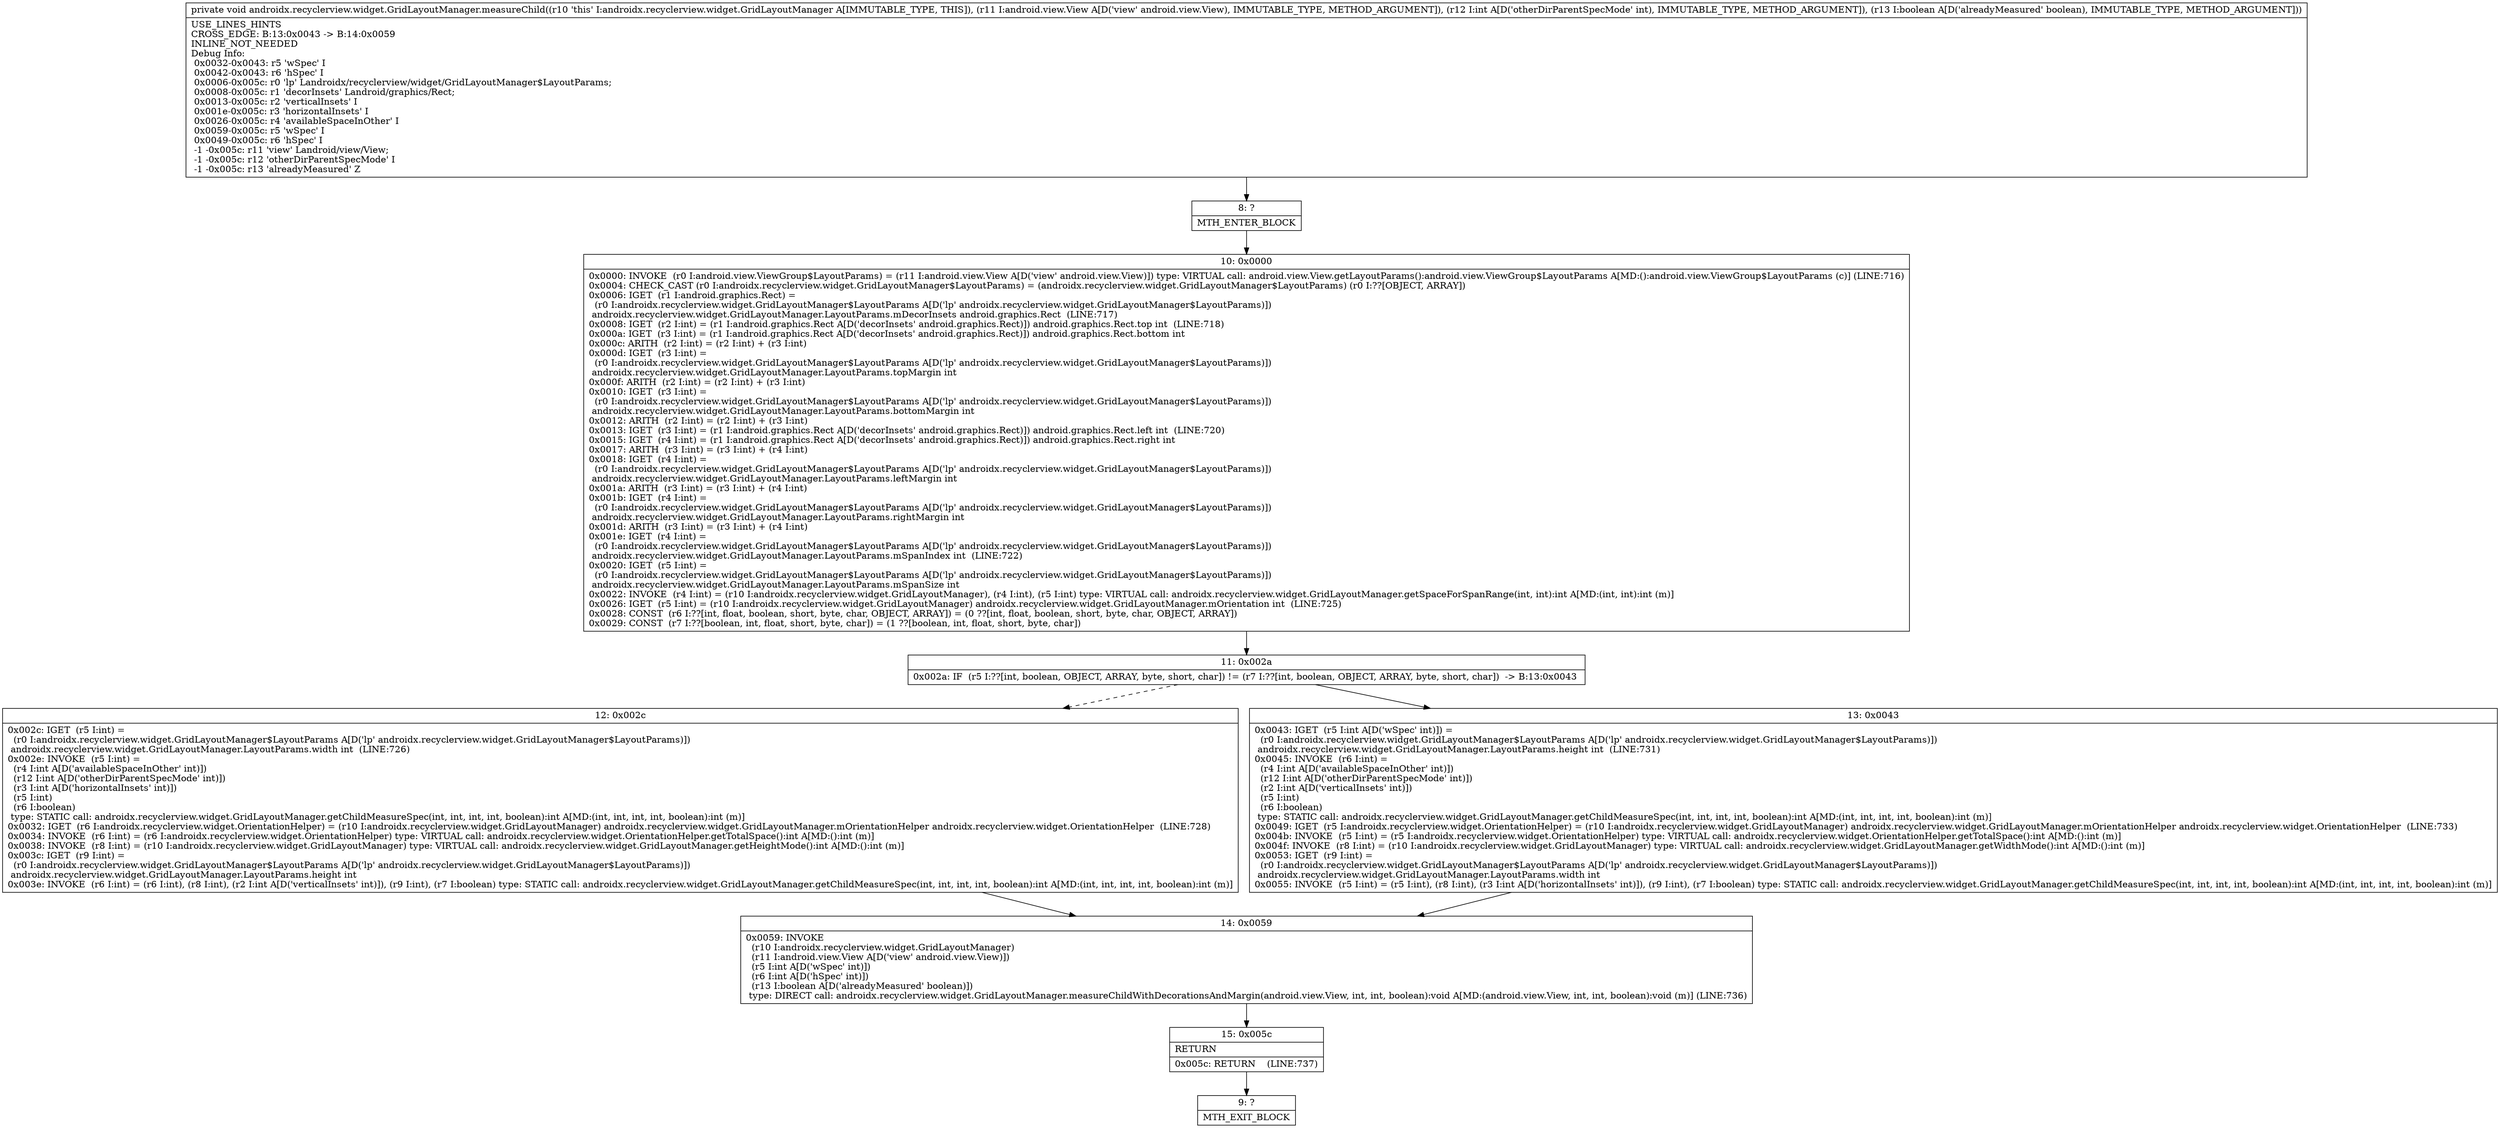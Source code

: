 digraph "CFG forandroidx.recyclerview.widget.GridLayoutManager.measureChild(Landroid\/view\/View;IZ)V" {
Node_8 [shape=record,label="{8\:\ ?|MTH_ENTER_BLOCK\l}"];
Node_10 [shape=record,label="{10\:\ 0x0000|0x0000: INVOKE  (r0 I:android.view.ViewGroup$LayoutParams) = (r11 I:android.view.View A[D('view' android.view.View)]) type: VIRTUAL call: android.view.View.getLayoutParams():android.view.ViewGroup$LayoutParams A[MD:():android.view.ViewGroup$LayoutParams (c)] (LINE:716)\l0x0004: CHECK_CAST (r0 I:androidx.recyclerview.widget.GridLayoutManager$LayoutParams) = (androidx.recyclerview.widget.GridLayoutManager$LayoutParams) (r0 I:??[OBJECT, ARRAY]) \l0x0006: IGET  (r1 I:android.graphics.Rect) = \l  (r0 I:androidx.recyclerview.widget.GridLayoutManager$LayoutParams A[D('lp' androidx.recyclerview.widget.GridLayoutManager$LayoutParams)])\l androidx.recyclerview.widget.GridLayoutManager.LayoutParams.mDecorInsets android.graphics.Rect  (LINE:717)\l0x0008: IGET  (r2 I:int) = (r1 I:android.graphics.Rect A[D('decorInsets' android.graphics.Rect)]) android.graphics.Rect.top int  (LINE:718)\l0x000a: IGET  (r3 I:int) = (r1 I:android.graphics.Rect A[D('decorInsets' android.graphics.Rect)]) android.graphics.Rect.bottom int \l0x000c: ARITH  (r2 I:int) = (r2 I:int) + (r3 I:int) \l0x000d: IGET  (r3 I:int) = \l  (r0 I:androidx.recyclerview.widget.GridLayoutManager$LayoutParams A[D('lp' androidx.recyclerview.widget.GridLayoutManager$LayoutParams)])\l androidx.recyclerview.widget.GridLayoutManager.LayoutParams.topMargin int \l0x000f: ARITH  (r2 I:int) = (r2 I:int) + (r3 I:int) \l0x0010: IGET  (r3 I:int) = \l  (r0 I:androidx.recyclerview.widget.GridLayoutManager$LayoutParams A[D('lp' androidx.recyclerview.widget.GridLayoutManager$LayoutParams)])\l androidx.recyclerview.widget.GridLayoutManager.LayoutParams.bottomMargin int \l0x0012: ARITH  (r2 I:int) = (r2 I:int) + (r3 I:int) \l0x0013: IGET  (r3 I:int) = (r1 I:android.graphics.Rect A[D('decorInsets' android.graphics.Rect)]) android.graphics.Rect.left int  (LINE:720)\l0x0015: IGET  (r4 I:int) = (r1 I:android.graphics.Rect A[D('decorInsets' android.graphics.Rect)]) android.graphics.Rect.right int \l0x0017: ARITH  (r3 I:int) = (r3 I:int) + (r4 I:int) \l0x0018: IGET  (r4 I:int) = \l  (r0 I:androidx.recyclerview.widget.GridLayoutManager$LayoutParams A[D('lp' androidx.recyclerview.widget.GridLayoutManager$LayoutParams)])\l androidx.recyclerview.widget.GridLayoutManager.LayoutParams.leftMargin int \l0x001a: ARITH  (r3 I:int) = (r3 I:int) + (r4 I:int) \l0x001b: IGET  (r4 I:int) = \l  (r0 I:androidx.recyclerview.widget.GridLayoutManager$LayoutParams A[D('lp' androidx.recyclerview.widget.GridLayoutManager$LayoutParams)])\l androidx.recyclerview.widget.GridLayoutManager.LayoutParams.rightMargin int \l0x001d: ARITH  (r3 I:int) = (r3 I:int) + (r4 I:int) \l0x001e: IGET  (r4 I:int) = \l  (r0 I:androidx.recyclerview.widget.GridLayoutManager$LayoutParams A[D('lp' androidx.recyclerview.widget.GridLayoutManager$LayoutParams)])\l androidx.recyclerview.widget.GridLayoutManager.LayoutParams.mSpanIndex int  (LINE:722)\l0x0020: IGET  (r5 I:int) = \l  (r0 I:androidx.recyclerview.widget.GridLayoutManager$LayoutParams A[D('lp' androidx.recyclerview.widget.GridLayoutManager$LayoutParams)])\l androidx.recyclerview.widget.GridLayoutManager.LayoutParams.mSpanSize int \l0x0022: INVOKE  (r4 I:int) = (r10 I:androidx.recyclerview.widget.GridLayoutManager), (r4 I:int), (r5 I:int) type: VIRTUAL call: androidx.recyclerview.widget.GridLayoutManager.getSpaceForSpanRange(int, int):int A[MD:(int, int):int (m)]\l0x0026: IGET  (r5 I:int) = (r10 I:androidx.recyclerview.widget.GridLayoutManager) androidx.recyclerview.widget.GridLayoutManager.mOrientation int  (LINE:725)\l0x0028: CONST  (r6 I:??[int, float, boolean, short, byte, char, OBJECT, ARRAY]) = (0 ??[int, float, boolean, short, byte, char, OBJECT, ARRAY]) \l0x0029: CONST  (r7 I:??[boolean, int, float, short, byte, char]) = (1 ??[boolean, int, float, short, byte, char]) \l}"];
Node_11 [shape=record,label="{11\:\ 0x002a|0x002a: IF  (r5 I:??[int, boolean, OBJECT, ARRAY, byte, short, char]) != (r7 I:??[int, boolean, OBJECT, ARRAY, byte, short, char])  \-\> B:13:0x0043 \l}"];
Node_12 [shape=record,label="{12\:\ 0x002c|0x002c: IGET  (r5 I:int) = \l  (r0 I:androidx.recyclerview.widget.GridLayoutManager$LayoutParams A[D('lp' androidx.recyclerview.widget.GridLayoutManager$LayoutParams)])\l androidx.recyclerview.widget.GridLayoutManager.LayoutParams.width int  (LINE:726)\l0x002e: INVOKE  (r5 I:int) = \l  (r4 I:int A[D('availableSpaceInOther' int)])\l  (r12 I:int A[D('otherDirParentSpecMode' int)])\l  (r3 I:int A[D('horizontalInsets' int)])\l  (r5 I:int)\l  (r6 I:boolean)\l type: STATIC call: androidx.recyclerview.widget.GridLayoutManager.getChildMeasureSpec(int, int, int, int, boolean):int A[MD:(int, int, int, int, boolean):int (m)]\l0x0032: IGET  (r6 I:androidx.recyclerview.widget.OrientationHelper) = (r10 I:androidx.recyclerview.widget.GridLayoutManager) androidx.recyclerview.widget.GridLayoutManager.mOrientationHelper androidx.recyclerview.widget.OrientationHelper  (LINE:728)\l0x0034: INVOKE  (r6 I:int) = (r6 I:androidx.recyclerview.widget.OrientationHelper) type: VIRTUAL call: androidx.recyclerview.widget.OrientationHelper.getTotalSpace():int A[MD:():int (m)]\l0x0038: INVOKE  (r8 I:int) = (r10 I:androidx.recyclerview.widget.GridLayoutManager) type: VIRTUAL call: androidx.recyclerview.widget.GridLayoutManager.getHeightMode():int A[MD:():int (m)]\l0x003c: IGET  (r9 I:int) = \l  (r0 I:androidx.recyclerview.widget.GridLayoutManager$LayoutParams A[D('lp' androidx.recyclerview.widget.GridLayoutManager$LayoutParams)])\l androidx.recyclerview.widget.GridLayoutManager.LayoutParams.height int \l0x003e: INVOKE  (r6 I:int) = (r6 I:int), (r8 I:int), (r2 I:int A[D('verticalInsets' int)]), (r9 I:int), (r7 I:boolean) type: STATIC call: androidx.recyclerview.widget.GridLayoutManager.getChildMeasureSpec(int, int, int, int, boolean):int A[MD:(int, int, int, int, boolean):int (m)]\l}"];
Node_14 [shape=record,label="{14\:\ 0x0059|0x0059: INVOKE  \l  (r10 I:androidx.recyclerview.widget.GridLayoutManager)\l  (r11 I:android.view.View A[D('view' android.view.View)])\l  (r5 I:int A[D('wSpec' int)])\l  (r6 I:int A[D('hSpec' int)])\l  (r13 I:boolean A[D('alreadyMeasured' boolean)])\l type: DIRECT call: androidx.recyclerview.widget.GridLayoutManager.measureChildWithDecorationsAndMargin(android.view.View, int, int, boolean):void A[MD:(android.view.View, int, int, boolean):void (m)] (LINE:736)\l}"];
Node_15 [shape=record,label="{15\:\ 0x005c|RETURN\l|0x005c: RETURN    (LINE:737)\l}"];
Node_9 [shape=record,label="{9\:\ ?|MTH_EXIT_BLOCK\l}"];
Node_13 [shape=record,label="{13\:\ 0x0043|0x0043: IGET  (r5 I:int A[D('wSpec' int)]) = \l  (r0 I:androidx.recyclerview.widget.GridLayoutManager$LayoutParams A[D('lp' androidx.recyclerview.widget.GridLayoutManager$LayoutParams)])\l androidx.recyclerview.widget.GridLayoutManager.LayoutParams.height int  (LINE:731)\l0x0045: INVOKE  (r6 I:int) = \l  (r4 I:int A[D('availableSpaceInOther' int)])\l  (r12 I:int A[D('otherDirParentSpecMode' int)])\l  (r2 I:int A[D('verticalInsets' int)])\l  (r5 I:int)\l  (r6 I:boolean)\l type: STATIC call: androidx.recyclerview.widget.GridLayoutManager.getChildMeasureSpec(int, int, int, int, boolean):int A[MD:(int, int, int, int, boolean):int (m)]\l0x0049: IGET  (r5 I:androidx.recyclerview.widget.OrientationHelper) = (r10 I:androidx.recyclerview.widget.GridLayoutManager) androidx.recyclerview.widget.GridLayoutManager.mOrientationHelper androidx.recyclerview.widget.OrientationHelper  (LINE:733)\l0x004b: INVOKE  (r5 I:int) = (r5 I:androidx.recyclerview.widget.OrientationHelper) type: VIRTUAL call: androidx.recyclerview.widget.OrientationHelper.getTotalSpace():int A[MD:():int (m)]\l0x004f: INVOKE  (r8 I:int) = (r10 I:androidx.recyclerview.widget.GridLayoutManager) type: VIRTUAL call: androidx.recyclerview.widget.GridLayoutManager.getWidthMode():int A[MD:():int (m)]\l0x0053: IGET  (r9 I:int) = \l  (r0 I:androidx.recyclerview.widget.GridLayoutManager$LayoutParams A[D('lp' androidx.recyclerview.widget.GridLayoutManager$LayoutParams)])\l androidx.recyclerview.widget.GridLayoutManager.LayoutParams.width int \l0x0055: INVOKE  (r5 I:int) = (r5 I:int), (r8 I:int), (r3 I:int A[D('horizontalInsets' int)]), (r9 I:int), (r7 I:boolean) type: STATIC call: androidx.recyclerview.widget.GridLayoutManager.getChildMeasureSpec(int, int, int, int, boolean):int A[MD:(int, int, int, int, boolean):int (m)]\l}"];
MethodNode[shape=record,label="{private void androidx.recyclerview.widget.GridLayoutManager.measureChild((r10 'this' I:androidx.recyclerview.widget.GridLayoutManager A[IMMUTABLE_TYPE, THIS]), (r11 I:android.view.View A[D('view' android.view.View), IMMUTABLE_TYPE, METHOD_ARGUMENT]), (r12 I:int A[D('otherDirParentSpecMode' int), IMMUTABLE_TYPE, METHOD_ARGUMENT]), (r13 I:boolean A[D('alreadyMeasured' boolean), IMMUTABLE_TYPE, METHOD_ARGUMENT]))  | USE_LINES_HINTS\lCROSS_EDGE: B:13:0x0043 \-\> B:14:0x0059\lINLINE_NOT_NEEDED\lDebug Info:\l  0x0032\-0x0043: r5 'wSpec' I\l  0x0042\-0x0043: r6 'hSpec' I\l  0x0006\-0x005c: r0 'lp' Landroidx\/recyclerview\/widget\/GridLayoutManager$LayoutParams;\l  0x0008\-0x005c: r1 'decorInsets' Landroid\/graphics\/Rect;\l  0x0013\-0x005c: r2 'verticalInsets' I\l  0x001e\-0x005c: r3 'horizontalInsets' I\l  0x0026\-0x005c: r4 'availableSpaceInOther' I\l  0x0059\-0x005c: r5 'wSpec' I\l  0x0049\-0x005c: r6 'hSpec' I\l  \-1 \-0x005c: r11 'view' Landroid\/view\/View;\l  \-1 \-0x005c: r12 'otherDirParentSpecMode' I\l  \-1 \-0x005c: r13 'alreadyMeasured' Z\l}"];
MethodNode -> Node_8;Node_8 -> Node_10;
Node_10 -> Node_11;
Node_11 -> Node_12[style=dashed];
Node_11 -> Node_13;
Node_12 -> Node_14;
Node_14 -> Node_15;
Node_15 -> Node_9;
Node_13 -> Node_14;
}

